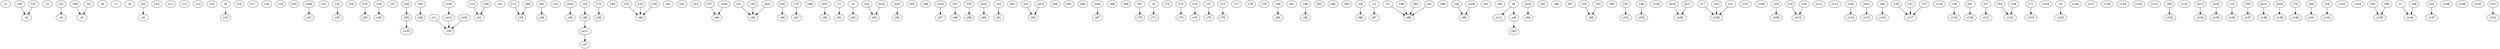 strict digraph  {
c1;
c2;
c3;
c4;
c5;
c6;
c7;
c8;
c9;
c10;
c11;
c12;
c13;
c14;
c15;
c16;
c17;
c18;
c19;
c20;
c21;
c22;
c23;
c24;
c25;
c26;
c27;
c28;
c29;
c30;
c31;
c32;
c33;
c34;
c35;
c36;
c37;
c38;
c39;
c40;
c41;
c42;
c43;
c44;
c45;
c46;
c47;
c48;
c49;
c50;
c51;
c52;
c53;
c54;
c55;
c56;
c57;
c58;
c59;
c60;
c61;
c62;
c63;
c64;
c65;
c66;
c67;
c68;
c69;
c70;
c71;
c72;
c73;
c74;
c75;
c76;
c77;
c78;
c79;
c80;
c81;
c82;
c83;
c84;
c85;
c86;
c87;
c88;
c89;
c90;
c91;
c92;
c93;
c94;
c95;
c96;
c97;
c98;
c99;
c100;
c101;
c102;
c103;
c104;
c105;
c106;
c107;
c108;
c109;
c110;
c111;
c112;
c113;
c114;
c115;
c116;
c117;
c118;
c119;
c120;
c121;
c122;
c123;
c124;
c125;
c126;
c127;
c128;
c129;
c130;
c131;
c132;
c133;
c134;
c135;
c136;
c137;
c138;
c139;
c140;
c141;
c142;
c143;
c144;
c145;
c146;
c147;
c148;
c149;
c150;
c151;
v1;
v2;
v3;
v4;
v5;
v6;
v7;
v8;
v9;
v10;
v11;
v12;
v13;
v14;
v15;
v16;
v17;
v18;
v19;
v20;
v21;
v22;
v23;
v24;
v25;
v26;
v27;
v28;
v29;
v30;
v31;
v32;
v33;
v34;
v35;
v36;
v37;
v38;
v39;
v40;
v41;
v42;
v43;
v44;
v45;
v46;
v47;
v48;
v49;
v50;
v51;
v52;
v53;
v54;
v55;
v56;
v57;
v58;
v59;
v60;
v61;
v62;
v63;
v64;
v65;
v66;
v67;
v68;
v69;
v70;
v71;
v72;
v73;
v74;
v75;
v76;
co1;
co2;
co3;
co4;
co5;
co6;
co7;
co8;
co9;
co10;
co11;
co12;
co13;
co14;
co15;
co16;
co17;
co18;
co19;
co20;
co21;
co22;
co23;
co24;
co25;
co26;
co27;
co28;
co29;
co30;
co31;
co32;
co33;
c28 -> v63  [weight=1];
c48 -> co11  [weight=1];
c100 -> co12  [weight=1];
v1 -> c146  [weight=1];
v2 -> c87  [weight=1];
v3 -> c71  [weight=1];
v4 -> c52  [weight=1];
v5 -> c88  [weight=1];
v6 -> c15  [weight=1];
v7 -> c51  [weight=1];
v8 -> c111  [weight=1];
v8 -> co9  [weight=1];
v9 -> c125  [weight=1];
v10 -> c76  [weight=1];
v11 -> c30  [weight=1];
v12 -> c33  [weight=1];
v13 -> c31  [weight=1];
v14 -> c110  [weight=1];
v15 -> c74  [weight=1];
v16 -> c98  [weight=1];
v17 -> c106  [weight=1];
v18 -> c26  [weight=1];
v19 -> c136  [weight=1];
v20 -> c48  [weight=1];
v21 -> c4  [weight=1];
v22 -> c23  [weight=1];
v23 -> c106  [weight=1];
v24 -> c142  [weight=1];
v25 -> c40  [weight=1];
v26 -> c90  [weight=1];
v27 -> c75  [weight=1];
v28 -> c110  [weight=1];
v29 -> c109  [weight=1];
v30 -> c46  [weight=1];
v31 -> c106  [weight=1];
v32 -> c40  [weight=1];
v33 -> c151  [weight=1];
v34 -> c40  [weight=1];
v35 -> c117  [weight=1];
v36 -> c80  [weight=1];
v37 -> c44  [weight=1];
v38 -> c119  [weight=1];
v39 -> c2  [weight=1];
v40 -> c82  [weight=1];
v41 -> c45  [weight=1];
v42 -> c53  [weight=1];
v43 -> c61  [weight=1];
v44 -> c141  [weight=1];
v45 -> c45  [weight=1];
v46 -> c102  [weight=1];
v47 -> c2  [weight=1];
v48 -> c88  [weight=1];
v49 -> c31  [weight=1];
v50 -> c137  [weight=1];
v51 -> c117  [weight=1];
v52 -> c101  [weight=1];
v53 -> c98  [weight=1];
v54 -> c122  [weight=1];
v55 -> c59  [weight=1];
v56 -> c145  [weight=1];
v57 -> c58  [weight=1];
v58 -> c29  [weight=1];
v59 -> c122  [weight=1];
v60 -> c116  [weight=1];
v61 -> c120  [weight=1];
v62 -> c34  [weight=1];
v63 -> c103  [weight=1];
v64 -> c88  [weight=1];
v65 -> c132  [weight=1];
v66 -> c145  [weight=1];
v67 -> c70  [weight=1];
v68 -> c33  [weight=1];
v69 -> c5  [weight=1];
v70 -> c38  [weight=1];
v71 -> c123  [weight=1];
v72 -> c73  [weight=1];
v73 -> c117  [weight=1];
v74 -> c140  [weight=1];
v75 -> c47  [weight=1];
v76 -> c25  [weight=1];
co1 -> c5  [weight=1];
co2 -> c88  [weight=1];
co3 -> c63  [weight=1];
co4 -> c147  [weight=1];
co5 -> c9  [weight=1];
co6 -> c86  [weight=1];
co7 -> c121  [weight=1];
co8 -> c146  [weight=1];
co9 -> c93  [weight=1];
co10 -> c105  [weight=1];
co11 -> c37  [weight=1];
co12 -> c30  [weight=1];
co13 -> c134  [weight=1];
co14 -> c138  [weight=1];
co15 -> c63  [weight=1];
co16 -> c57  [weight=1];
co17 -> c105  [weight=1];
co18 -> c139  [weight=1];
co19 -> c94  [weight=1];
co20 -> c67  [weight=1];
co21 -> c45  [weight=1];
co22 -> c60  [weight=1];
co23 -> c53  [weight=1];
co24 -> c135  [weight=1];
co25 -> c54  [weight=1];
co26 -> c114  [weight=1];
co27 -> c50  [weight=1];
co28 -> c44  [weight=1];
co29 -> c90  [weight=1];
co30 -> c21  [weight=1];
co31 -> c115  [weight=1];
co32 -> c30  [weight=1];
co33 -> c36  [weight=1];
}
